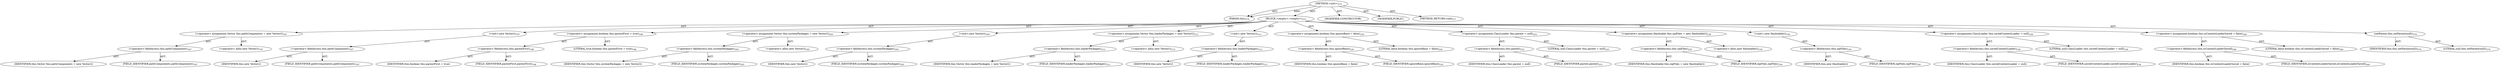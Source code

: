 digraph "&lt;init&gt;" {  
"111669149700" [label = <(METHOD,&lt;init&gt;)<SUB>275</SUB>> ]
"115964117018" [label = <(PARAM,this)<SUB>275</SUB>> ]
"25769803783" [label = <(BLOCK,&lt;empty&gt;,&lt;empty&gt;)<SUB>275</SUB>> ]
"30064771108" [label = <(&lt;operator&gt;.assignment,Vector this.pathComponents = new Vector())<SUB>187</SUB>> ]
"30064771109" [label = <(&lt;operator&gt;.fieldAccess,this.pathComponents)<SUB>187</SUB>> ]
"68719476836" [label = <(IDENTIFIER,this,Vector this.pathComponents = new Vector())> ]
"55834574863" [label = <(FIELD_IDENTIFIER,pathComponents,pathComponents)<SUB>187</SUB>> ]
"30064771110" [label = <(&lt;operator&gt;.alloc,new Vector())<SUB>187</SUB>> ]
"30064771111" [label = <(&lt;init&gt;,new Vector())<SUB>187</SUB>> ]
"30064771112" [label = <(&lt;operator&gt;.fieldAccess,this.pathComponents)<SUB>187</SUB>> ]
"68719476837" [label = <(IDENTIFIER,this,new Vector())> ]
"55834574864" [label = <(FIELD_IDENTIFIER,pathComponents,pathComponents)<SUB>187</SUB>> ]
"30064771113" [label = <(&lt;operator&gt;.assignment,boolean this.parentFirst = true)<SUB>198</SUB>> ]
"30064771114" [label = <(&lt;operator&gt;.fieldAccess,this.parentFirst)<SUB>198</SUB>> ]
"68719476838" [label = <(IDENTIFIER,this,boolean this.parentFirst = true)> ]
"55834574865" [label = <(FIELD_IDENTIFIER,parentFirst,parentFirst)<SUB>198</SUB>> ]
"90194313221" [label = <(LITERAL,true,boolean this.parentFirst = true)<SUB>198</SUB>> ]
"30064771115" [label = <(&lt;operator&gt;.assignment,Vector this.systemPackages = new Vector())<SUB>205</SUB>> ]
"30064771116" [label = <(&lt;operator&gt;.fieldAccess,this.systemPackages)<SUB>205</SUB>> ]
"68719476839" [label = <(IDENTIFIER,this,Vector this.systemPackages = new Vector())> ]
"55834574866" [label = <(FIELD_IDENTIFIER,systemPackages,systemPackages)<SUB>205</SUB>> ]
"30064771117" [label = <(&lt;operator&gt;.alloc,new Vector())<SUB>205</SUB>> ]
"30064771118" [label = <(&lt;init&gt;,new Vector())<SUB>205</SUB>> ]
"30064771119" [label = <(&lt;operator&gt;.fieldAccess,this.systemPackages)<SUB>205</SUB>> ]
"68719476840" [label = <(IDENTIFIER,this,new Vector())> ]
"55834574867" [label = <(FIELD_IDENTIFIER,systemPackages,systemPackages)<SUB>205</SUB>> ]
"30064771120" [label = <(&lt;operator&gt;.assignment,Vector this.loaderPackages = new Vector())<SUB>212</SUB>> ]
"30064771121" [label = <(&lt;operator&gt;.fieldAccess,this.loaderPackages)<SUB>212</SUB>> ]
"68719476841" [label = <(IDENTIFIER,this,Vector this.loaderPackages = new Vector())> ]
"55834574868" [label = <(FIELD_IDENTIFIER,loaderPackages,loaderPackages)<SUB>212</SUB>> ]
"30064771122" [label = <(&lt;operator&gt;.alloc,new Vector())<SUB>212</SUB>> ]
"30064771123" [label = <(&lt;init&gt;,new Vector())<SUB>212</SUB>> ]
"30064771124" [label = <(&lt;operator&gt;.fieldAccess,this.loaderPackages)<SUB>212</SUB>> ]
"68719476842" [label = <(IDENTIFIER,this,new Vector())> ]
"55834574869" [label = <(FIELD_IDENTIFIER,loaderPackages,loaderPackages)<SUB>212</SUB>> ]
"30064771125" [label = <(&lt;operator&gt;.assignment,boolean this.ignoreBase = false)<SUB>220</SUB>> ]
"30064771126" [label = <(&lt;operator&gt;.fieldAccess,this.ignoreBase)<SUB>220</SUB>> ]
"68719476843" [label = <(IDENTIFIER,this,boolean this.ignoreBase = false)> ]
"55834574870" [label = <(FIELD_IDENTIFIER,ignoreBase,ignoreBase)<SUB>220</SUB>> ]
"90194313222" [label = <(LITERAL,false,boolean this.ignoreBase = false)<SUB>220</SUB>> ]
"30064771127" [label = <(&lt;operator&gt;.assignment,ClassLoader this.parent = null)<SUB>225</SUB>> ]
"30064771128" [label = <(&lt;operator&gt;.fieldAccess,this.parent)<SUB>225</SUB>> ]
"68719476844" [label = <(IDENTIFIER,this,ClassLoader this.parent = null)> ]
"55834574871" [label = <(FIELD_IDENTIFIER,parent,parent)<SUB>225</SUB>> ]
"90194313223" [label = <(LITERAL,null,ClassLoader this.parent = null)<SUB>225</SUB>> ]
"30064771129" [label = <(&lt;operator&gt;.assignment,Hashtable this.zipFiles = new Hashtable())<SUB>230</SUB>> ]
"30064771130" [label = <(&lt;operator&gt;.fieldAccess,this.zipFiles)<SUB>230</SUB>> ]
"68719476845" [label = <(IDENTIFIER,this,Hashtable this.zipFiles = new Hashtable())> ]
"55834574872" [label = <(FIELD_IDENTIFIER,zipFiles,zipFiles)<SUB>230</SUB>> ]
"30064771131" [label = <(&lt;operator&gt;.alloc,new Hashtable())<SUB>230</SUB>> ]
"30064771132" [label = <(&lt;init&gt;,new Hashtable())<SUB>230</SUB>> ]
"30064771133" [label = <(&lt;operator&gt;.fieldAccess,this.zipFiles)<SUB>230</SUB>> ]
"68719476846" [label = <(IDENTIFIER,this,new Hashtable())> ]
"55834574873" [label = <(FIELD_IDENTIFIER,zipFiles,zipFiles)<SUB>230</SUB>> ]
"30064771134" [label = <(&lt;operator&gt;.assignment,ClassLoader this.savedContextLoader = null)<SUB>236</SUB>> ]
"30064771135" [label = <(&lt;operator&gt;.fieldAccess,this.savedContextLoader)<SUB>236</SUB>> ]
"68719476847" [label = <(IDENTIFIER,this,ClassLoader this.savedContextLoader = null)> ]
"55834574874" [label = <(FIELD_IDENTIFIER,savedContextLoader,savedContextLoader)<SUB>236</SUB>> ]
"90194313224" [label = <(LITERAL,null,ClassLoader this.savedContextLoader = null)<SUB>236</SUB>> ]
"30064771136" [label = <(&lt;operator&gt;.assignment,boolean this.isContextLoaderSaved = false)<SUB>240</SUB>> ]
"30064771137" [label = <(&lt;operator&gt;.fieldAccess,this.isContextLoaderSaved)<SUB>240</SUB>> ]
"68719476848" [label = <(IDENTIFIER,this,boolean this.isContextLoaderSaved = false)> ]
"55834574875" [label = <(FIELD_IDENTIFIER,isContextLoaderSaved,isContextLoaderSaved)<SUB>240</SUB>> ]
"90194313225" [label = <(LITERAL,false,boolean this.isContextLoaderSaved = false)<SUB>240</SUB>> ]
"30064771138" [label = <(setParent,this.setParent(null))<SUB>276</SUB>> ]
"68719476806" [label = <(IDENTIFIER,this,this.setParent(null))<SUB>276</SUB>> ]
"90194313226" [label = <(LITERAL,null,this.setParent(null))<SUB>276</SUB>> ]
"133143986205" [label = <(MODIFIER,CONSTRUCTOR)> ]
"133143986206" [label = <(MODIFIER,PUBLIC)> ]
"128849018884" [label = <(METHOD_RETURN,void)<SUB>277</SUB>> ]
  "111669149700" -> "115964117018"  [ label = "AST: "] 
  "111669149700" -> "25769803783"  [ label = "AST: "] 
  "111669149700" -> "133143986205"  [ label = "AST: "] 
  "111669149700" -> "133143986206"  [ label = "AST: "] 
  "111669149700" -> "128849018884"  [ label = "AST: "] 
  "25769803783" -> "30064771108"  [ label = "AST: "] 
  "25769803783" -> "30064771111"  [ label = "AST: "] 
  "25769803783" -> "30064771113"  [ label = "AST: "] 
  "25769803783" -> "30064771115"  [ label = "AST: "] 
  "25769803783" -> "30064771118"  [ label = "AST: "] 
  "25769803783" -> "30064771120"  [ label = "AST: "] 
  "25769803783" -> "30064771123"  [ label = "AST: "] 
  "25769803783" -> "30064771125"  [ label = "AST: "] 
  "25769803783" -> "30064771127"  [ label = "AST: "] 
  "25769803783" -> "30064771129"  [ label = "AST: "] 
  "25769803783" -> "30064771132"  [ label = "AST: "] 
  "25769803783" -> "30064771134"  [ label = "AST: "] 
  "25769803783" -> "30064771136"  [ label = "AST: "] 
  "25769803783" -> "30064771138"  [ label = "AST: "] 
  "30064771108" -> "30064771109"  [ label = "AST: "] 
  "30064771108" -> "30064771110"  [ label = "AST: "] 
  "30064771109" -> "68719476836"  [ label = "AST: "] 
  "30064771109" -> "55834574863"  [ label = "AST: "] 
  "30064771111" -> "30064771112"  [ label = "AST: "] 
  "30064771112" -> "68719476837"  [ label = "AST: "] 
  "30064771112" -> "55834574864"  [ label = "AST: "] 
  "30064771113" -> "30064771114"  [ label = "AST: "] 
  "30064771113" -> "90194313221"  [ label = "AST: "] 
  "30064771114" -> "68719476838"  [ label = "AST: "] 
  "30064771114" -> "55834574865"  [ label = "AST: "] 
  "30064771115" -> "30064771116"  [ label = "AST: "] 
  "30064771115" -> "30064771117"  [ label = "AST: "] 
  "30064771116" -> "68719476839"  [ label = "AST: "] 
  "30064771116" -> "55834574866"  [ label = "AST: "] 
  "30064771118" -> "30064771119"  [ label = "AST: "] 
  "30064771119" -> "68719476840"  [ label = "AST: "] 
  "30064771119" -> "55834574867"  [ label = "AST: "] 
  "30064771120" -> "30064771121"  [ label = "AST: "] 
  "30064771120" -> "30064771122"  [ label = "AST: "] 
  "30064771121" -> "68719476841"  [ label = "AST: "] 
  "30064771121" -> "55834574868"  [ label = "AST: "] 
  "30064771123" -> "30064771124"  [ label = "AST: "] 
  "30064771124" -> "68719476842"  [ label = "AST: "] 
  "30064771124" -> "55834574869"  [ label = "AST: "] 
  "30064771125" -> "30064771126"  [ label = "AST: "] 
  "30064771125" -> "90194313222"  [ label = "AST: "] 
  "30064771126" -> "68719476843"  [ label = "AST: "] 
  "30064771126" -> "55834574870"  [ label = "AST: "] 
  "30064771127" -> "30064771128"  [ label = "AST: "] 
  "30064771127" -> "90194313223"  [ label = "AST: "] 
  "30064771128" -> "68719476844"  [ label = "AST: "] 
  "30064771128" -> "55834574871"  [ label = "AST: "] 
  "30064771129" -> "30064771130"  [ label = "AST: "] 
  "30064771129" -> "30064771131"  [ label = "AST: "] 
  "30064771130" -> "68719476845"  [ label = "AST: "] 
  "30064771130" -> "55834574872"  [ label = "AST: "] 
  "30064771132" -> "30064771133"  [ label = "AST: "] 
  "30064771133" -> "68719476846"  [ label = "AST: "] 
  "30064771133" -> "55834574873"  [ label = "AST: "] 
  "30064771134" -> "30064771135"  [ label = "AST: "] 
  "30064771134" -> "90194313224"  [ label = "AST: "] 
  "30064771135" -> "68719476847"  [ label = "AST: "] 
  "30064771135" -> "55834574874"  [ label = "AST: "] 
  "30064771136" -> "30064771137"  [ label = "AST: "] 
  "30064771136" -> "90194313225"  [ label = "AST: "] 
  "30064771137" -> "68719476848"  [ label = "AST: "] 
  "30064771137" -> "55834574875"  [ label = "AST: "] 
  "30064771138" -> "68719476806"  [ label = "AST: "] 
  "30064771138" -> "90194313226"  [ label = "AST: "] 
  "111669149700" -> "115964117018"  [ label = "DDG: "] 
}
